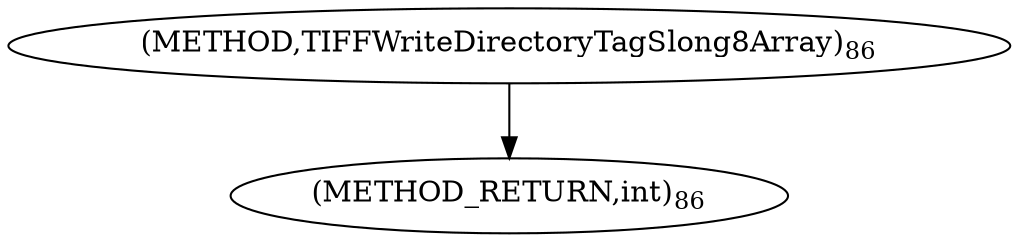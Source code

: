 digraph "TIFFWriteDirectoryTagSlong8Array" {  
"64051" [label = <(METHOD,TIFFWriteDirectoryTagSlong8Array)<SUB>86</SUB>> ]
"64058" [label = <(METHOD_RETURN,int)<SUB>86</SUB>> ]
  "64051" -> "64058" 
}
